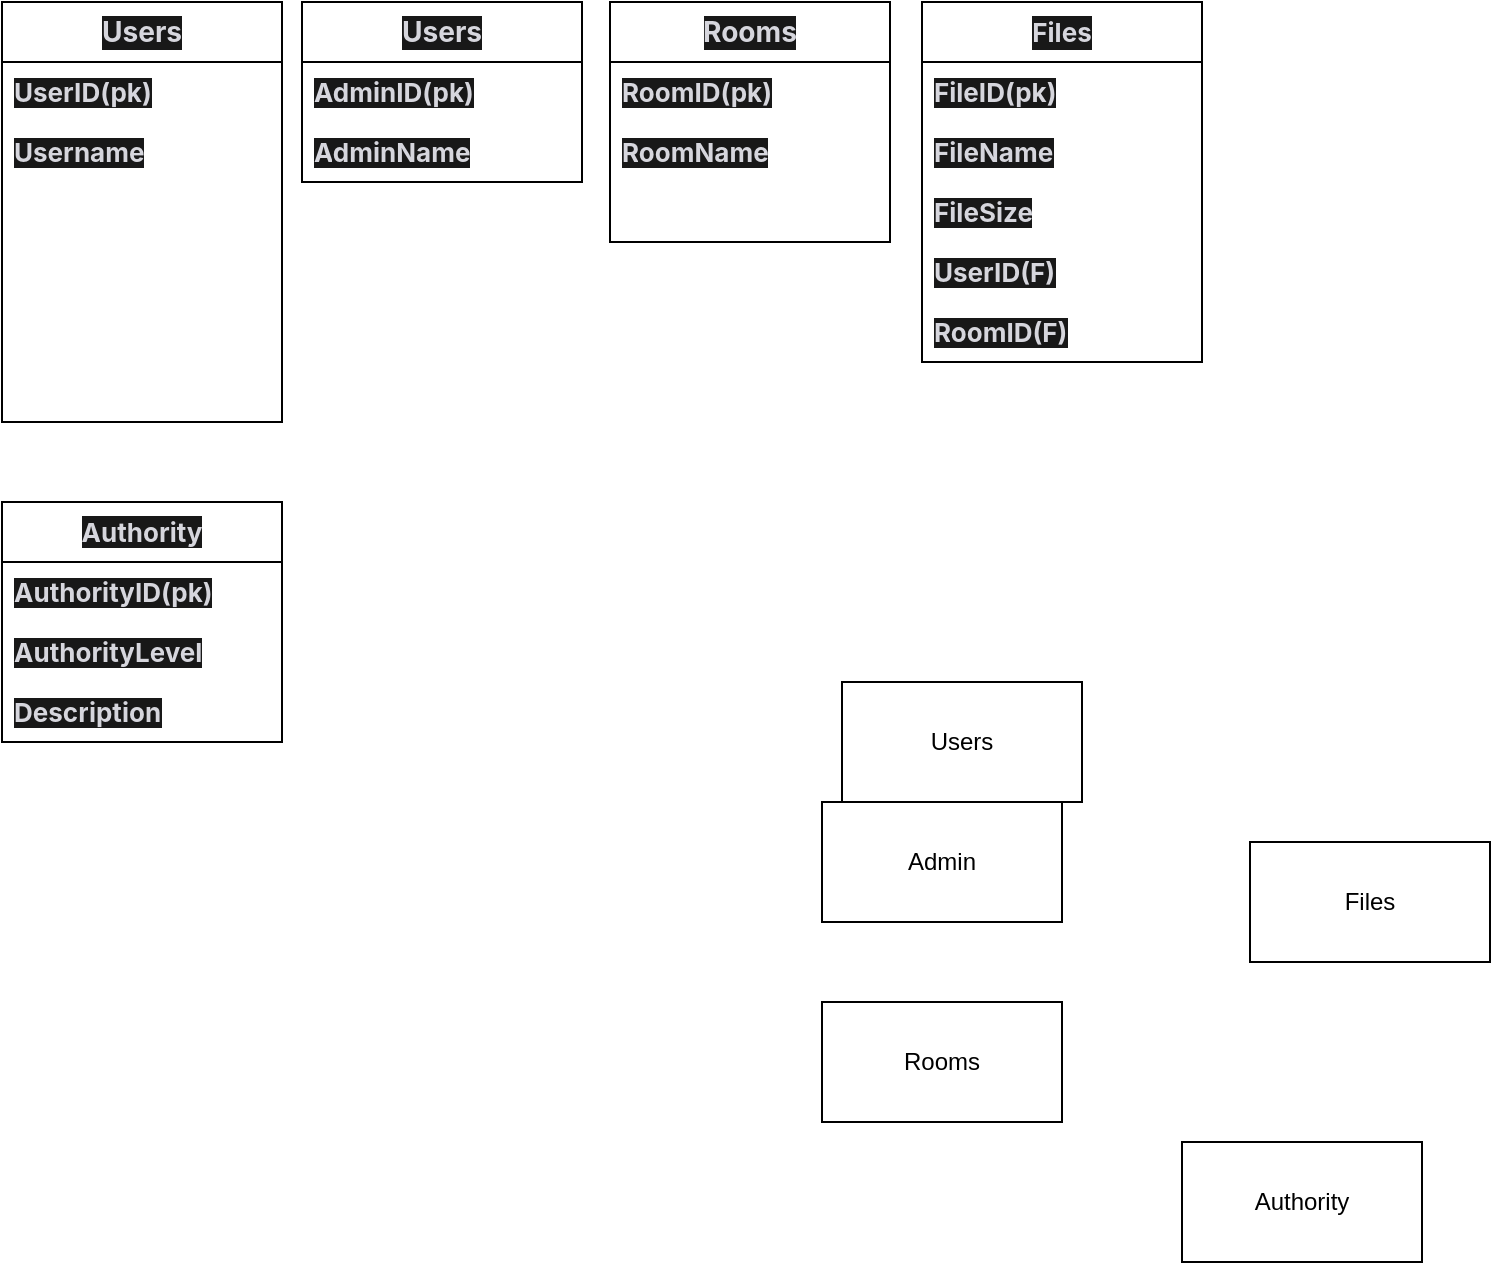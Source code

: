 <mxfile>
    <diagram id="1aKDpMHRwP3hoVTJVf11" name="ページ1">
        <mxGraphModel dx="1207" dy="614" grid="1" gridSize="10" guides="1" tooltips="1" connect="1" arrows="1" fold="1" page="1" pageScale="1" pageWidth="827" pageHeight="1169" math="0" shadow="0">
            <root>
                <mxCell id="0"/>
                <mxCell id="1" parent="0"/>
                <mxCell id="2" value="Admin" style="rounded=0;whiteSpace=wrap;html=1;" vertex="1" parent="1">
                    <mxGeometry x="450" y="470" width="120" height="60" as="geometry"/>
                </mxCell>
                <mxCell id="3" value="Users" style="rounded=0;whiteSpace=wrap;html=1;" vertex="1" parent="1">
                    <mxGeometry x="460" y="410" width="120" height="60" as="geometry"/>
                </mxCell>
                <mxCell id="4" value="Authority" style="rounded=0;whiteSpace=wrap;html=1;" vertex="1" parent="1">
                    <mxGeometry x="630" y="640" width="120" height="60" as="geometry"/>
                </mxCell>
                <mxCell id="5" value="Rooms" style="rounded=0;whiteSpace=wrap;html=1;" vertex="1" parent="1">
                    <mxGeometry x="450" y="570" width="120" height="60" as="geometry"/>
                </mxCell>
                <mxCell id="6" value="Files" style="rounded=0;whiteSpace=wrap;html=1;" vertex="1" parent="1">
                    <mxGeometry x="664" y="490" width="120" height="60" as="geometry"/>
                </mxCell>
                <mxCell id="10" value="&lt;h3 style=&quot;margin-top: 0px; margin-bottom: 0px; color: rgb(214, 214, 221); font-family: -apple-system, &amp;quot;system-ui&amp;quot;, &amp;quot;Hiragino Kaku Gothic Pro&amp;quot;, sans-serif; text-align: start; background-color: rgb(24, 24, 24);&quot;&gt;Users&lt;/h3&gt;" style="swimlane;fontStyle=0;childLayout=stackLayout;horizontal=1;startSize=30;horizontalStack=0;resizeParent=1;resizeParentMax=0;resizeLast=0;collapsible=1;marginBottom=0;whiteSpace=wrap;html=1;" vertex="1" parent="1">
                    <mxGeometry x="40" y="70" width="140" height="210" as="geometry"/>
                </mxCell>
                <mxCell id="11" value="&lt;span style=&quot;color: rgb(214, 214, 221); font-family: -apple-system, &amp;quot;system-ui&amp;quot;, &amp;quot;Hiragino Kaku Gothic Pro&amp;quot;, sans-serif; font-size: 13px; font-style: normal; font-variant-ligatures: normal; font-variant-caps: normal; font-weight: 700; letter-spacing: normal; orphans: 2; text-align: left; text-indent: 0px; text-transform: none; widows: 2; word-spacing: 0px; -webkit-text-stroke-width: 0px; background-color: rgb(24, 24, 24); text-decoration-thickness: initial; text-decoration-style: initial; text-decoration-color: initial;&quot;&gt;U&lt;/span&gt;&lt;span style=&quot;color: rgb(214, 214, 221); font-family: -apple-system, &amp;quot;system-ui&amp;quot;, &amp;quot;Hiragino Kaku Gothic Pro&amp;quot;, sans-serif; font-size: 13px; font-style: normal; font-variant-ligatures: normal; font-variant-caps: normal; font-weight: 700; letter-spacing: normal; orphans: 2; text-align: left; text-indent: 0px; text-transform: none; widows: 2; word-spacing: 0px; -webkit-text-stroke-width: 0px; background-color: rgb(24, 24, 24); text-decoration-thickness: initial; text-decoration-style: initial; text-decoration-color: initial;&quot;&gt;s&lt;/span&gt;&lt;span style=&quot;color: rgb(214, 214, 221); font-family: -apple-system, &amp;quot;system-ui&amp;quot;, &amp;quot;Hiragino Kaku Gothic Pro&amp;quot;, sans-serif; font-size: 13px; font-style: normal; font-variant-ligatures: normal; font-variant-caps: normal; font-weight: 700; letter-spacing: normal; orphans: 2; text-align: left; text-indent: 0px; text-transform: none; widows: 2; word-spacing: 0px; -webkit-text-stroke-width: 0px; background-color: rgb(24, 24, 24); text-decoration-thickness: initial; text-decoration-style: initial; text-decoration-color: initial;&quot;&gt;e&lt;/span&gt;&lt;span style=&quot;color: rgb(214, 214, 221); font-family: -apple-system, &amp;quot;system-ui&amp;quot;, &amp;quot;Hiragino Kaku Gothic Pro&amp;quot;, sans-serif; font-size: 13px; font-style: normal; font-variant-ligatures: normal; font-variant-caps: normal; font-weight: 700; letter-spacing: normal; orphans: 2; text-align: left; text-indent: 0px; text-transform: none; widows: 2; word-spacing: 0px; -webkit-text-stroke-width: 0px; background-color: rgb(24, 24, 24); text-decoration-thickness: initial; text-decoration-style: initial; text-decoration-color: initial;&quot;&gt;r&lt;/span&gt;&lt;span style=&quot;color: rgb(214, 214, 221); font-family: -apple-system, &amp;quot;system-ui&amp;quot;, &amp;quot;Hiragino Kaku Gothic Pro&amp;quot;, sans-serif; font-size: 13px; font-style: normal; font-variant-ligatures: normal; font-variant-caps: normal; font-weight: 700; letter-spacing: normal; orphans: 2; text-align: left; text-indent: 0px; text-transform: none; widows: 2; word-spacing: 0px; -webkit-text-stroke-width: 0px; background-color: rgb(24, 24, 24); text-decoration-thickness: initial; text-decoration-style: initial; text-decoration-color: initial;&quot;&gt;I&lt;/span&gt;&lt;span style=&quot;color: rgb(214, 214, 221); font-family: -apple-system, &amp;quot;system-ui&amp;quot;, &amp;quot;Hiragino Kaku Gothic Pro&amp;quot;, sans-serif; font-size: 13px; font-style: normal; font-variant-ligatures: normal; font-variant-caps: normal; font-weight: 700; letter-spacing: normal; orphans: 2; text-align: left; text-indent: 0px; text-transform: none; widows: 2; word-spacing: 0px; -webkit-text-stroke-width: 0px; background-color: rgb(24, 24, 24); text-decoration-thickness: initial; text-decoration-style: initial; text-decoration-color: initial;&quot;&gt;D(pk)&lt;/span&gt;" style="text;strokeColor=none;fillColor=none;align=left;verticalAlign=middle;spacingLeft=4;spacingRight=4;overflow=hidden;points=[[0,0.5],[1,0.5]];portConstraint=eastwest;rotatable=0;whiteSpace=wrap;html=1;" vertex="1" parent="10">
                    <mxGeometry y="30" width="140" height="30" as="geometry"/>
                </mxCell>
                <mxCell id="12" value="&lt;span style=&quot;color: rgb(214, 214, 221); font-family: -apple-system, &amp;quot;system-ui&amp;quot;, &amp;quot;Hiragino Kaku Gothic Pro&amp;quot;, sans-serif; font-size: 13px; font-weight: 700; background-color: rgb(24, 24, 24);&quot;&gt;U&lt;/span&gt;&lt;span style=&quot;color: rgb(214, 214, 221); font-family: -apple-system, &amp;quot;system-ui&amp;quot;, &amp;quot;Hiragino Kaku Gothic Pro&amp;quot;, sans-serif; font-size: 13px; font-weight: 700; background-color: rgb(24, 24, 24);&quot;&gt;s&lt;/span&gt;&lt;span style=&quot;color: rgb(214, 214, 221); font-family: -apple-system, &amp;quot;system-ui&amp;quot;, &amp;quot;Hiragino Kaku Gothic Pro&amp;quot;, sans-serif; font-size: 13px; font-weight: 700; background-color: rgb(24, 24, 24);&quot;&gt;e&lt;/span&gt;&lt;span style=&quot;color: rgb(214, 214, 221); font-family: -apple-system, &amp;quot;system-ui&amp;quot;, &amp;quot;Hiragino Kaku Gothic Pro&amp;quot;, sans-serif; font-size: 13px; font-weight: 700; background-color: rgb(24, 24, 24);&quot;&gt;r&lt;/span&gt;&lt;span style=&quot;color: rgb(214, 214, 221); font-family: -apple-system, &amp;quot;system-ui&amp;quot;, &amp;quot;Hiragino Kaku Gothic Pro&amp;quot;, sans-serif; font-size: 13px; font-weight: 700; background-color: rgb(24, 24, 24);&quot;&gt;n&lt;/span&gt;&lt;span style=&quot;color: rgb(214, 214, 221); font-family: -apple-system, &amp;quot;system-ui&amp;quot;, &amp;quot;Hiragino Kaku Gothic Pro&amp;quot;, sans-serif; font-size: 13px; font-weight: 700; background-color: rgb(24, 24, 24);&quot;&gt;a&lt;/span&gt;&lt;span style=&quot;color: rgb(214, 214, 221); font-family: -apple-system, &amp;quot;system-ui&amp;quot;, &amp;quot;Hiragino Kaku Gothic Pro&amp;quot;, sans-serif; font-size: 13px; font-weight: 700; background-color: rgb(24, 24, 24);&quot;&gt;m&lt;/span&gt;&lt;span style=&quot;color: rgb(214, 214, 221); font-family: -apple-system, &amp;quot;system-ui&amp;quot;, &amp;quot;Hiragino Kaku Gothic Pro&amp;quot;, sans-serif; font-size: 13px; font-weight: 700; background-color: rgb(24, 24, 24);&quot;&gt;e&lt;/span&gt;" style="text;strokeColor=none;fillColor=none;align=left;verticalAlign=middle;spacingLeft=4;spacingRight=4;overflow=hidden;points=[[0,0.5],[1,0.5]];portConstraint=eastwest;rotatable=0;whiteSpace=wrap;html=1;" vertex="1" parent="10">
                    <mxGeometry y="60" width="140" height="30" as="geometry"/>
                </mxCell>
                <mxCell id="18" value="&lt;p style=&quot;margin: 0px; font-variant-numeric: normal; font-variant-east-asian: normal; font-variant-alternates: normal; font-kerning: auto; font-optical-sizing: auto; font-feature-settings: normal; font-variation-settings: normal; font-stretch: normal; font-size: 13px; line-height: normal; font-family: &amp;quot;Helvetica Neue&amp;quot;;&quot; class=&quot;p1&quot;&gt;&lt;b style=&quot;&quot;&gt;&lt;font color=&quot;#ffffff&quot;&gt;Email&lt;/font&gt;&lt;/b&gt;&lt;/p&gt;" style="text;strokeColor=none;fillColor=none;align=left;verticalAlign=middle;spacingLeft=4;spacingRight=4;overflow=hidden;points=[[0,0.5],[1,0.5]];portConstraint=eastwest;rotatable=0;whiteSpace=wrap;html=1;" vertex="1" parent="10">
                    <mxGeometry y="90" width="140" height="30" as="geometry"/>
                </mxCell>
                <mxCell id="13" value="&lt;p style=&quot;margin: 0px; font-variant-numeric: normal; font-variant-east-asian: normal; font-variant-alternates: normal; font-kerning: auto; font-optical-sizing: auto; font-feature-settings: normal; font-variation-settings: normal; font-stretch: normal; font-size: 13px; line-height: normal; font-family: &amp;quot;Helvetica Neue&amp;quot;;&quot; class=&quot;p1&quot;&gt;&lt;b style=&quot;&quot;&gt;&lt;font color=&quot;#ffffff&quot;&gt;AdminID&lt;/font&gt;&lt;/b&gt;&lt;/p&gt;" style="text;strokeColor=none;fillColor=none;align=left;verticalAlign=middle;spacingLeft=4;spacingRight=4;overflow=hidden;points=[[0,0.5],[1,0.5]];portConstraint=eastwest;rotatable=0;whiteSpace=wrap;html=1;" vertex="1" parent="10">
                    <mxGeometry y="120" width="140" height="30" as="geometry"/>
                </mxCell>
                <mxCell id="34" value="&lt;p style=&quot;margin: 0px; font-variant-numeric: normal; font-variant-east-asian: normal; font-variant-alternates: normal; font-kerning: auto; font-optical-sizing: auto; font-feature-settings: normal; font-variation-settings: normal; font-stretch: normal; font-size: 13px; line-height: normal; font-family: &amp;quot;Helvetica Neue&amp;quot;;&quot; class=&quot;p1&quot;&gt;&lt;font color=&quot;#ffffff&quot;&gt;&lt;b&gt;RoomID&lt;/b&gt;&lt;/font&gt;&lt;/p&gt;" style="text;strokeColor=none;fillColor=none;align=left;verticalAlign=middle;spacingLeft=4;spacingRight=4;overflow=hidden;points=[[0,0.5],[1,0.5]];portConstraint=eastwest;rotatable=0;whiteSpace=wrap;html=1;" vertex="1" parent="10">
                    <mxGeometry y="150" width="140" height="30" as="geometry"/>
                </mxCell>
                <mxCell id="35" value="&lt;p style=&quot;margin: 0px; font-variant-numeric: normal; font-variant-east-asian: normal; font-variant-alternates: normal; font-kerning: auto; font-optical-sizing: auto; font-feature-settings: normal; font-variation-settings: normal; font-stretch: normal; font-size: 13px; line-height: normal; font-family: &amp;quot;Helvetica Neue&amp;quot;;&quot; class=&quot;p1&quot;&gt;&lt;b style=&quot;&quot;&gt;&lt;font color=&quot;#ffffff&quot;&gt;AdminID&lt;/font&gt;&lt;/b&gt;&lt;/p&gt;" style="text;strokeColor=none;fillColor=none;align=left;verticalAlign=middle;spacingLeft=4;spacingRight=4;overflow=hidden;points=[[0,0.5],[1,0.5]];portConstraint=eastwest;rotatable=0;whiteSpace=wrap;html=1;" vertex="1" parent="10">
                    <mxGeometry y="180" width="140" height="30" as="geometry"/>
                </mxCell>
                <mxCell id="14" value="&lt;span style=&quot;color: rgb(214, 214, 221); font-family: -apple-system, &amp;quot;system-ui&amp;quot;, &amp;quot;Hiragino Kaku Gothic Pro&amp;quot;, sans-serif; font-size: 13px; font-weight: 700; text-align: left; background-color: rgb(24, 24, 24);&quot;&gt;A&lt;/span&gt;&lt;span style=&quot;color: rgb(214, 214, 221); font-family: -apple-system, &amp;quot;system-ui&amp;quot;, &amp;quot;Hiragino Kaku Gothic Pro&amp;quot;, sans-serif; font-size: 13px; font-weight: 700; text-align: left; background-color: rgb(24, 24, 24);&quot;&gt;u&lt;/span&gt;&lt;span style=&quot;color: rgb(214, 214, 221); font-family: -apple-system, &amp;quot;system-ui&amp;quot;, &amp;quot;Hiragino Kaku Gothic Pro&amp;quot;, sans-serif; font-size: 13px; font-weight: 700; text-align: left; background-color: rgb(24, 24, 24);&quot;&gt;t&lt;/span&gt;&lt;span style=&quot;color: rgb(214, 214, 221); font-family: -apple-system, &amp;quot;system-ui&amp;quot;, &amp;quot;Hiragino Kaku Gothic Pro&amp;quot;, sans-serif; font-size: 13px; font-weight: 700; text-align: left; background-color: rgb(24, 24, 24);&quot;&gt;h&lt;/span&gt;&lt;span style=&quot;color: rgb(214, 214, 221); font-family: -apple-system, &amp;quot;system-ui&amp;quot;, &amp;quot;Hiragino Kaku Gothic Pro&amp;quot;, sans-serif; font-size: 13px; font-weight: 700; text-align: left; background-color: rgb(24, 24, 24);&quot;&gt;o&lt;/span&gt;&lt;span style=&quot;color: rgb(214, 214, 221); font-family: -apple-system, &amp;quot;system-ui&amp;quot;, &amp;quot;Hiragino Kaku Gothic Pro&amp;quot;, sans-serif; font-size: 13px; font-weight: 700; text-align: left; background-color: rgb(24, 24, 24);&quot;&gt;r&lt;/span&gt;&lt;span style=&quot;color: rgb(214, 214, 221); font-family: -apple-system, &amp;quot;system-ui&amp;quot;, &amp;quot;Hiragino Kaku Gothic Pro&amp;quot;, sans-serif; font-size: 13px; font-weight: 700; text-align: left; background-color: rgb(24, 24, 24);&quot;&gt;i&lt;/span&gt;&lt;span style=&quot;color: rgb(214, 214, 221); font-family: -apple-system, &amp;quot;system-ui&amp;quot;, &amp;quot;Hiragino Kaku Gothic Pro&amp;quot;, sans-serif; font-size: 13px; font-weight: 700; text-align: left; background-color: rgb(24, 24, 24);&quot;&gt;t&lt;/span&gt;&lt;span style=&quot;color: rgb(214, 214, 221); font-family: -apple-system, &amp;quot;system-ui&amp;quot;, &amp;quot;Hiragino Kaku Gothic Pro&amp;quot;, sans-serif; font-size: 13px; font-weight: 700; text-align: left; background-color: rgb(24, 24, 24);&quot;&gt;y&lt;/span&gt;" style="swimlane;fontStyle=0;childLayout=stackLayout;horizontal=1;startSize=30;horizontalStack=0;resizeParent=1;resizeParentMax=0;resizeLast=0;collapsible=1;marginBottom=0;whiteSpace=wrap;html=1;" vertex="1" parent="1">
                    <mxGeometry x="40" y="320" width="140" height="120" as="geometry"/>
                </mxCell>
                <mxCell id="16" value="&lt;span style=&quot;color: rgb(214, 214, 221); font-family: -apple-system, &amp;quot;system-ui&amp;quot;, &amp;quot;Hiragino Kaku Gothic Pro&amp;quot;, sans-serif; font-size: 13px; font-weight: 700; background-color: rgb(24, 24, 24);&quot;&gt;A&lt;/span&gt;&lt;span style=&quot;color: rgb(214, 214, 221); font-family: -apple-system, &amp;quot;system-ui&amp;quot;, &amp;quot;Hiragino Kaku Gothic Pro&amp;quot;, sans-serif; font-size: 13px; font-weight: 700; background-color: rgb(24, 24, 24);&quot;&gt;u&lt;/span&gt;&lt;span style=&quot;color: rgb(214, 214, 221); font-family: -apple-system, &amp;quot;system-ui&amp;quot;, &amp;quot;Hiragino Kaku Gothic Pro&amp;quot;, sans-serif; font-size: 13px; font-weight: 700; background-color: rgb(24, 24, 24);&quot;&gt;t&lt;/span&gt;&lt;span style=&quot;color: rgb(214, 214, 221); font-family: -apple-system, &amp;quot;system-ui&amp;quot;, &amp;quot;Hiragino Kaku Gothic Pro&amp;quot;, sans-serif; font-size: 13px; font-weight: 700; background-color: rgb(24, 24, 24);&quot;&gt;h&lt;/span&gt;&lt;span style=&quot;color: rgb(214, 214, 221); font-family: -apple-system, &amp;quot;system-ui&amp;quot;, &amp;quot;Hiragino Kaku Gothic Pro&amp;quot;, sans-serif; font-size: 13px; font-weight: 700; background-color: rgb(24, 24, 24);&quot;&gt;o&lt;/span&gt;&lt;span style=&quot;color: rgb(214, 214, 221); font-family: -apple-system, &amp;quot;system-ui&amp;quot;, &amp;quot;Hiragino Kaku Gothic Pro&amp;quot;, sans-serif; font-size: 13px; font-weight: 700; background-color: rgb(24, 24, 24);&quot;&gt;r&lt;/span&gt;&lt;span style=&quot;color: rgb(214, 214, 221); font-family: -apple-system, &amp;quot;system-ui&amp;quot;, &amp;quot;Hiragino Kaku Gothic Pro&amp;quot;, sans-serif; font-size: 13px; font-weight: 700; background-color: rgb(24, 24, 24);&quot;&gt;i&lt;/span&gt;&lt;span style=&quot;color: rgb(214, 214, 221); font-family: -apple-system, &amp;quot;system-ui&amp;quot;, &amp;quot;Hiragino Kaku Gothic Pro&amp;quot;, sans-serif; font-size: 13px; font-weight: 700; background-color: rgb(24, 24, 24);&quot;&gt;t&lt;/span&gt;&lt;span style=&quot;color: rgb(214, 214, 221); font-family: -apple-system, &amp;quot;system-ui&amp;quot;, &amp;quot;Hiragino Kaku Gothic Pro&amp;quot;, sans-serif; font-size: 13px; font-weight: 700; background-color: rgb(24, 24, 24);&quot;&gt;y&lt;/span&gt;&lt;span style=&quot;color: rgb(214, 214, 221); font-family: -apple-system, &amp;quot;system-ui&amp;quot;, &amp;quot;Hiragino Kaku Gothic Pro&amp;quot;, sans-serif; font-size: 13px; font-weight: 700; background-color: rgb(24, 24, 24);&quot;&gt;I&lt;/span&gt;&lt;span style=&quot;color: rgb(214, 214, 221); font-family: -apple-system, &amp;quot;system-ui&amp;quot;, &amp;quot;Hiragino Kaku Gothic Pro&amp;quot;, sans-serif; font-size: 13px; font-weight: 700; background-color: rgb(24, 24, 24);&quot;&gt;D&lt;/span&gt;&lt;span style=&quot;color: rgb(214, 214, 221); font-family: -apple-system, &amp;quot;system-ui&amp;quot;, &amp;quot;Hiragino Kaku Gothic Pro&amp;quot;, sans-serif; font-size: 13px; font-weight: 700; background-color: rgb(24, 24, 24);&quot;&gt;(pk)&lt;/span&gt;" style="text;strokeColor=none;fillColor=none;align=left;verticalAlign=middle;spacingLeft=4;spacingRight=4;overflow=hidden;points=[[0,0.5],[1,0.5]];portConstraint=eastwest;rotatable=0;whiteSpace=wrap;html=1;" vertex="1" parent="14">
                    <mxGeometry y="30" width="140" height="30" as="geometry"/>
                </mxCell>
                <mxCell id="15" value="&lt;span style=&quot;color: rgb(214, 214, 221); font-family: -apple-system, &amp;quot;system-ui&amp;quot;, &amp;quot;Hiragino Kaku Gothic Pro&amp;quot;, sans-serif; font-size: 13px; font-weight: 700; background-color: rgb(24, 24, 24);&quot;&gt;A&lt;/span&gt;&lt;span style=&quot;color: rgb(214, 214, 221); font-family: -apple-system, &amp;quot;system-ui&amp;quot;, &amp;quot;Hiragino Kaku Gothic Pro&amp;quot;, sans-serif; font-size: 13px; font-weight: 700; background-color: rgb(24, 24, 24);&quot;&gt;u&lt;/span&gt;&lt;span style=&quot;color: rgb(214, 214, 221); font-family: -apple-system, &amp;quot;system-ui&amp;quot;, &amp;quot;Hiragino Kaku Gothic Pro&amp;quot;, sans-serif; font-size: 13px; font-weight: 700; background-color: rgb(24, 24, 24);&quot;&gt;t&lt;/span&gt;&lt;span style=&quot;color: rgb(214, 214, 221); font-family: -apple-system, &amp;quot;system-ui&amp;quot;, &amp;quot;Hiragino Kaku Gothic Pro&amp;quot;, sans-serif; font-size: 13px; font-weight: 700; background-color: rgb(24, 24, 24);&quot;&gt;h&lt;/span&gt;&lt;span style=&quot;color: rgb(214, 214, 221); font-family: -apple-system, &amp;quot;system-ui&amp;quot;, &amp;quot;Hiragino Kaku Gothic Pro&amp;quot;, sans-serif; font-size: 13px; font-weight: 700; background-color: rgb(24, 24, 24);&quot;&gt;o&lt;/span&gt;&lt;span style=&quot;color: rgb(214, 214, 221); font-family: -apple-system, &amp;quot;system-ui&amp;quot;, &amp;quot;Hiragino Kaku Gothic Pro&amp;quot;, sans-serif; font-size: 13px; font-weight: 700; background-color: rgb(24, 24, 24);&quot;&gt;r&lt;/span&gt;&lt;span style=&quot;color: rgb(214, 214, 221); font-family: -apple-system, &amp;quot;system-ui&amp;quot;, &amp;quot;Hiragino Kaku Gothic Pro&amp;quot;, sans-serif; font-size: 13px; font-weight: 700; background-color: rgb(24, 24, 24);&quot;&gt;i&lt;/span&gt;&lt;span style=&quot;color: rgb(214, 214, 221); font-family: -apple-system, &amp;quot;system-ui&amp;quot;, &amp;quot;Hiragino Kaku Gothic Pro&amp;quot;, sans-serif; font-size: 13px; font-weight: 700; background-color: rgb(24, 24, 24);&quot;&gt;t&lt;/span&gt;&lt;span style=&quot;color: rgb(214, 214, 221); font-family: -apple-system, &amp;quot;system-ui&amp;quot;, &amp;quot;Hiragino Kaku Gothic Pro&amp;quot;, sans-serif; font-size: 13px; font-weight: 700; background-color: rgb(24, 24, 24);&quot;&gt;y&lt;/span&gt;&lt;span style=&quot;color: rgb(214, 214, 221); font-family: -apple-system, &amp;quot;system-ui&amp;quot;, &amp;quot;Hiragino Kaku Gothic Pro&amp;quot;, sans-serif; font-size: 13px; font-weight: 700; background-color: rgb(24, 24, 24);&quot;&gt;L&lt;/span&gt;&lt;span style=&quot;color: rgb(214, 214, 221); font-family: -apple-system, &amp;quot;system-ui&amp;quot;, &amp;quot;Hiragino Kaku Gothic Pro&amp;quot;, sans-serif; font-size: 13px; font-weight: 700; background-color: rgb(24, 24, 24);&quot;&gt;e&lt;/span&gt;&lt;span style=&quot;color: rgb(214, 214, 221); font-family: -apple-system, &amp;quot;system-ui&amp;quot;, &amp;quot;Hiragino Kaku Gothic Pro&amp;quot;, sans-serif; font-size: 13px; font-weight: 700; background-color: rgb(24, 24, 24);&quot;&gt;v&lt;/span&gt;&lt;span style=&quot;color: rgb(214, 214, 221); font-family: -apple-system, &amp;quot;system-ui&amp;quot;, &amp;quot;Hiragino Kaku Gothic Pro&amp;quot;, sans-serif; font-size: 13px; font-weight: 700; background-color: rgb(24, 24, 24);&quot;&gt;e&lt;/span&gt;&lt;span style=&quot;color: rgb(214, 214, 221); font-family: -apple-system, &amp;quot;system-ui&amp;quot;, &amp;quot;Hiragino Kaku Gothic Pro&amp;quot;, sans-serif; font-size: 13px; font-weight: 700; background-color: rgb(24, 24, 24);&quot;&gt;l&lt;/span&gt;" style="text;strokeColor=none;fillColor=none;align=left;verticalAlign=middle;spacingLeft=4;spacingRight=4;overflow=hidden;points=[[0,0.5],[1,0.5]];portConstraint=eastwest;rotatable=0;whiteSpace=wrap;html=1;" vertex="1" parent="14">
                    <mxGeometry y="60" width="140" height="30" as="geometry"/>
                </mxCell>
                <mxCell id="17" value="&lt;span style=&quot;color: rgb(214, 214, 221); font-family: -apple-system, &amp;quot;system-ui&amp;quot;, &amp;quot;Hiragino Kaku Gothic Pro&amp;quot;, sans-serif; font-size: 13px; font-weight: 700; background-color: rgb(24, 24, 24);&quot;&gt;D&lt;/span&gt;&lt;span style=&quot;color: rgb(214, 214, 221); font-family: -apple-system, &amp;quot;system-ui&amp;quot;, &amp;quot;Hiragino Kaku Gothic Pro&amp;quot;, sans-serif; font-size: 13px; font-weight: 700; background-color: rgb(24, 24, 24);&quot;&gt;e&lt;/span&gt;&lt;span style=&quot;color: rgb(214, 214, 221); font-family: -apple-system, &amp;quot;system-ui&amp;quot;, &amp;quot;Hiragino Kaku Gothic Pro&amp;quot;, sans-serif; font-size: 13px; font-weight: 700; background-color: rgb(24, 24, 24);&quot;&gt;s&lt;/span&gt;&lt;span style=&quot;color: rgb(214, 214, 221); font-family: -apple-system, &amp;quot;system-ui&amp;quot;, &amp;quot;Hiragino Kaku Gothic Pro&amp;quot;, sans-serif; font-size: 13px; font-weight: 700; background-color: rgb(24, 24, 24);&quot;&gt;c&lt;/span&gt;&lt;span style=&quot;color: rgb(214, 214, 221); font-family: -apple-system, &amp;quot;system-ui&amp;quot;, &amp;quot;Hiragino Kaku Gothic Pro&amp;quot;, sans-serif; font-size: 13px; font-weight: 700; background-color: rgb(24, 24, 24);&quot;&gt;r&lt;/span&gt;&lt;span style=&quot;color: rgb(214, 214, 221); font-family: -apple-system, &amp;quot;system-ui&amp;quot;, &amp;quot;Hiragino Kaku Gothic Pro&amp;quot;, sans-serif; font-size: 13px; font-weight: 700; background-color: rgb(24, 24, 24);&quot;&gt;i&lt;/span&gt;&lt;span style=&quot;color: rgb(214, 214, 221); font-family: -apple-system, &amp;quot;system-ui&amp;quot;, &amp;quot;Hiragino Kaku Gothic Pro&amp;quot;, sans-serif; font-size: 13px; font-weight: 700; background-color: rgb(24, 24, 24);&quot;&gt;p&lt;/span&gt;&lt;span style=&quot;color: rgb(214, 214, 221); font-family: -apple-system, &amp;quot;system-ui&amp;quot;, &amp;quot;Hiragino Kaku Gothic Pro&amp;quot;, sans-serif; font-size: 13px; font-weight: 700; background-color: rgb(24, 24, 24);&quot;&gt;t&lt;/span&gt;&lt;span style=&quot;color: rgb(214, 214, 221); font-family: -apple-system, &amp;quot;system-ui&amp;quot;, &amp;quot;Hiragino Kaku Gothic Pro&amp;quot;, sans-serif; font-size: 13px; font-weight: 700; background-color: rgb(24, 24, 24);&quot;&gt;i&lt;/span&gt;&lt;span style=&quot;color: rgb(214, 214, 221); font-family: -apple-system, &amp;quot;system-ui&amp;quot;, &amp;quot;Hiragino Kaku Gothic Pro&amp;quot;, sans-serif; font-size: 13px; font-weight: 700; background-color: rgb(24, 24, 24);&quot;&gt;o&lt;/span&gt;&lt;span style=&quot;color: rgb(214, 214, 221); font-family: -apple-system, &amp;quot;system-ui&amp;quot;, &amp;quot;Hiragino Kaku Gothic Pro&amp;quot;, sans-serif; font-size: 13px; font-weight: 700; background-color: rgb(24, 24, 24);&quot;&gt;n&lt;/span&gt;" style="text;strokeColor=none;fillColor=none;align=left;verticalAlign=middle;spacingLeft=4;spacingRight=4;overflow=hidden;points=[[0,0.5],[1,0.5]];portConstraint=eastwest;rotatable=0;whiteSpace=wrap;html=1;" vertex="1" parent="14">
                    <mxGeometry y="90" width="140" height="30" as="geometry"/>
                </mxCell>
                <mxCell id="29" value="&lt;h3 style=&quot;margin-top: 0px; margin-bottom: 0px; color: rgb(214, 214, 221); font-family: -apple-system, &amp;quot;system-ui&amp;quot;, &amp;quot;Hiragino Kaku Gothic Pro&amp;quot;, sans-serif; text-align: start; background-color: rgb(24, 24, 24);&quot;&gt;Users&lt;/h3&gt;" style="swimlane;fontStyle=0;childLayout=stackLayout;horizontal=1;startSize=30;horizontalStack=0;resizeParent=1;resizeParentMax=0;resizeLast=0;collapsible=1;marginBottom=0;whiteSpace=wrap;html=1;" vertex="1" parent="1">
                    <mxGeometry x="190" y="70" width="140" height="90" as="geometry"/>
                </mxCell>
                <mxCell id="30" value="&lt;span style=&quot;color: rgb(214, 214, 221); font-family: -apple-system, &amp;quot;system-ui&amp;quot;, &amp;quot;Hiragino Kaku Gothic Pro&amp;quot;, sans-serif; font-size: 13px; font-style: normal; font-variant-ligatures: normal; font-variant-caps: normal; font-weight: 700; letter-spacing: normal; orphans: 2; text-align: left; text-indent: 0px; text-transform: none; widows: 2; word-spacing: 0px; -webkit-text-stroke-width: 0px; background-color: rgb(24, 24, 24); text-decoration-thickness: initial; text-decoration-style: initial; text-decoration-color: initial;&quot;&gt;AdminID(pk)&lt;/span&gt;" style="text;strokeColor=none;fillColor=none;align=left;verticalAlign=middle;spacingLeft=4;spacingRight=4;overflow=hidden;points=[[0,0.5],[1,0.5]];portConstraint=eastwest;rotatable=0;whiteSpace=wrap;html=1;" vertex="1" parent="29">
                    <mxGeometry y="30" width="140" height="30" as="geometry"/>
                </mxCell>
                <mxCell id="31" value="&lt;span style=&quot;color: rgb(214, 214, 221); font-family: -apple-system, &amp;quot;system-ui&amp;quot;, &amp;quot;Hiragino Kaku Gothic Pro&amp;quot;, sans-serif; font-size: 13px; font-weight: 700; background-color: rgb(24, 24, 24);&quot;&gt;A&lt;/span&gt;&lt;span style=&quot;color: rgb(214, 214, 221); font-family: -apple-system, &amp;quot;system-ui&amp;quot;, &amp;quot;Hiragino Kaku Gothic Pro&amp;quot;, sans-serif; font-size: 13px; font-weight: 700; background-color: rgb(24, 24, 24);&quot;&gt;d&lt;/span&gt;&lt;span style=&quot;color: rgb(214, 214, 221); font-family: -apple-system, &amp;quot;system-ui&amp;quot;, &amp;quot;Hiragino Kaku Gothic Pro&amp;quot;, sans-serif; font-size: 13px; font-weight: 700; background-color: rgb(24, 24, 24);&quot;&gt;m&lt;/span&gt;&lt;span style=&quot;color: rgb(214, 214, 221); font-family: -apple-system, &amp;quot;system-ui&amp;quot;, &amp;quot;Hiragino Kaku Gothic Pro&amp;quot;, sans-serif; font-size: 13px; font-weight: 700; background-color: rgb(24, 24, 24);&quot;&gt;i&lt;/span&gt;&lt;span style=&quot;color: rgb(214, 214, 221); font-family: -apple-system, &amp;quot;system-ui&amp;quot;, &amp;quot;Hiragino Kaku Gothic Pro&amp;quot;, sans-serif; font-size: 13px; font-weight: 700; background-color: rgb(24, 24, 24);&quot;&gt;n&lt;/span&gt;&lt;span style=&quot;color: rgb(214, 214, 221); font-family: -apple-system, &amp;quot;system-ui&amp;quot;, &amp;quot;Hiragino Kaku Gothic Pro&amp;quot;, sans-serif; font-size: 13px; font-weight: 700; background-color: rgb(24, 24, 24);&quot;&gt;N&lt;/span&gt;&lt;span style=&quot;color: rgb(214, 214, 221); font-family: -apple-system, &amp;quot;system-ui&amp;quot;, &amp;quot;Hiragino Kaku Gothic Pro&amp;quot;, sans-serif; font-size: 13px; font-weight: 700; background-color: rgb(24, 24, 24);&quot;&gt;a&lt;/span&gt;&lt;span style=&quot;color: rgb(214, 214, 221); font-family: -apple-system, &amp;quot;system-ui&amp;quot;, &amp;quot;Hiragino Kaku Gothic Pro&amp;quot;, sans-serif; font-size: 13px; font-weight: 700; background-color: rgb(24, 24, 24);&quot;&gt;m&lt;/span&gt;&lt;span style=&quot;color: rgb(214, 214, 221); font-family: -apple-system, &amp;quot;system-ui&amp;quot;, &amp;quot;Hiragino Kaku Gothic Pro&amp;quot;, sans-serif; font-size: 13px; font-weight: 700; background-color: rgb(24, 24, 24);&quot;&gt;e&lt;/span&gt;" style="text;strokeColor=none;fillColor=none;align=left;verticalAlign=middle;spacingLeft=4;spacingRight=4;overflow=hidden;points=[[0,0.5],[1,0.5]];portConstraint=eastwest;rotatable=0;whiteSpace=wrap;html=1;" vertex="1" parent="29">
                    <mxGeometry y="60" width="140" height="30" as="geometry"/>
                </mxCell>
                <mxCell id="36" value="&lt;h3 style=&quot;margin-top: 0px; margin-bottom: 0px; color: rgb(214, 214, 221); font-family: -apple-system, &amp;quot;system-ui&amp;quot;, &amp;quot;Hiragino Kaku Gothic Pro&amp;quot;, sans-serif; text-align: start; background-color: rgb(24, 24, 24);&quot;&gt;Rooms&lt;/h3&gt;" style="swimlane;fontStyle=0;childLayout=stackLayout;horizontal=1;startSize=30;horizontalStack=0;resizeParent=1;resizeParentMax=0;resizeLast=0;collapsible=1;marginBottom=0;whiteSpace=wrap;html=1;" vertex="1" parent="1">
                    <mxGeometry x="344" y="70" width="140" height="120" as="geometry"/>
                </mxCell>
                <mxCell id="37" value="&lt;span style=&quot;color: rgb(214, 214, 221); font-family: -apple-system, &amp;quot;system-ui&amp;quot;, &amp;quot;Hiragino Kaku Gothic Pro&amp;quot;, sans-serif; font-size: 13px; font-style: normal; font-variant-ligatures: normal; font-variant-caps: normal; font-weight: 700; letter-spacing: normal; orphans: 2; text-align: left; text-indent: 0px; text-transform: none; widows: 2; word-spacing: 0px; -webkit-text-stroke-width: 0px; background-color: rgb(24, 24, 24); text-decoration-thickness: initial; text-decoration-style: initial; text-decoration-color: initial;&quot;&gt;RoomID(pk)&lt;/span&gt;" style="text;strokeColor=none;fillColor=none;align=left;verticalAlign=middle;spacingLeft=4;spacingRight=4;overflow=hidden;points=[[0,0.5],[1,0.5]];portConstraint=eastwest;rotatable=0;whiteSpace=wrap;html=1;" vertex="1" parent="36">
                    <mxGeometry y="30" width="140" height="30" as="geometry"/>
                </mxCell>
                <mxCell id="38" value="&lt;span style=&quot;color: rgb(214, 214, 221); font-family: -apple-system, &amp;quot;system-ui&amp;quot;, &amp;quot;Hiragino Kaku Gothic Pro&amp;quot;, sans-serif; font-size: 13px; font-weight: 700; background-color: rgb(24, 24, 24);&quot;&gt;R&lt;/span&gt;&lt;span style=&quot;color: rgb(214, 214, 221); font-family: -apple-system, &amp;quot;system-ui&amp;quot;, &amp;quot;Hiragino Kaku Gothic Pro&amp;quot;, sans-serif; font-size: 13px; font-weight: 700; background-color: rgb(24, 24, 24);&quot;&gt;o&lt;/span&gt;&lt;span style=&quot;color: rgb(214, 214, 221); font-family: -apple-system, &amp;quot;system-ui&amp;quot;, &amp;quot;Hiragino Kaku Gothic Pro&amp;quot;, sans-serif; font-size: 13px; font-weight: 700; background-color: rgb(24, 24, 24);&quot;&gt;o&lt;/span&gt;&lt;span style=&quot;color: rgb(214, 214, 221); font-family: -apple-system, &amp;quot;system-ui&amp;quot;, &amp;quot;Hiragino Kaku Gothic Pro&amp;quot;, sans-serif; font-size: 13px; font-weight: 700; background-color: rgb(24, 24, 24);&quot;&gt;m&lt;/span&gt;&lt;span style=&quot;color: rgb(214, 214, 221); font-family: -apple-system, &amp;quot;system-ui&amp;quot;, &amp;quot;Hiragino Kaku Gothic Pro&amp;quot;, sans-serif; font-size: 13px; font-weight: 700; background-color: rgb(24, 24, 24);&quot;&gt;N&lt;/span&gt;&lt;span style=&quot;color: rgb(214, 214, 221); font-family: -apple-system, &amp;quot;system-ui&amp;quot;, &amp;quot;Hiragino Kaku Gothic Pro&amp;quot;, sans-serif; font-size: 13px; font-weight: 700; background-color: rgb(24, 24, 24);&quot;&gt;a&lt;/span&gt;&lt;span style=&quot;color: rgb(214, 214, 221); font-family: -apple-system, &amp;quot;system-ui&amp;quot;, &amp;quot;Hiragino Kaku Gothic Pro&amp;quot;, sans-serif; font-size: 13px; font-weight: 700; background-color: rgb(24, 24, 24);&quot;&gt;m&lt;/span&gt;&lt;span style=&quot;color: rgb(214, 214, 221); font-family: -apple-system, &amp;quot;system-ui&amp;quot;, &amp;quot;Hiragino Kaku Gothic Pro&amp;quot;, sans-serif; font-size: 13px; font-weight: 700; background-color: rgb(24, 24, 24);&quot;&gt;e&lt;/span&gt;" style="text;strokeColor=none;fillColor=none;align=left;verticalAlign=middle;spacingLeft=4;spacingRight=4;overflow=hidden;points=[[0,0.5],[1,0.5]];portConstraint=eastwest;rotatable=0;whiteSpace=wrap;html=1;" vertex="1" parent="36">
                    <mxGeometry y="60" width="140" height="30" as="geometry"/>
                </mxCell>
                <mxCell id="39" value="&lt;span style=&quot;font-family: monospace; font-size: 0px;&quot;&gt;&lt;font color=&quot;#ffffff&quot;&gt;%3CmxGraphModel%3E%3Croot%3E%3CmxCell%20id%3D%220%22%2F%3E%3CmxCell%20id%3D%221%22%20parent%3D%220%22%2F%3E%3CmxCell%20id%3D%222%22%20value%3D%22%26lt%3Bspan%20style%3D%26quot%3Bcolor%3A%20rgb(214%2C%20214%2C%20221)%3B%20font-family%3A%20-apple-system%2C%20%26amp%3Bquot%3Bsystem-ui%26amp%3Bquot%3B%2C%20%26amp%3Bquot%3BHiragino%20Kaku%20Gothic%20Pro%26amp%3Bquot%3B%2C%20sans-serif%3B%20font-size%3A%2013px%3B%20font-weight%3A%20700%3B%20background-color%3A%20rgb(24%2C%2024%2C%2024)%3B%26quot%3B%26gt%3BR%26lt%3B%2Fspan%26gt%3B%26lt%3Bspan%20style%3D%26quot%3Bcolor%3A%20rgb(214%2C%20214%2C%20221)%3B%20font-family%3A%20-apple-system%2C%20%26amp%3Bquot%3Bsystem-ui%26amp%3Bquot%3B%2C%20%26amp%3Bquot%3BHiragino%20Kaku%20Gothic%20Pro%26amp%3Bquot%3B%2C%20sans-serif%3B%20font-size%3A%2013px%3B%20font-weight%3A%20700%3B%20background-color%3A%20rgb(24%2C%2024%2C%2024)%3B%26quot%3B%26gt%3Bo%26lt%3B%2Fspan%26gt%3B%26lt%3Bspan%20style%3D%26quot%3Bcolor%3A%20rgb(214%2C%20214%2C%20221)%3B%20font-family%3A%20-apple-system%2C%20%26amp%3Bquot%3Bsystem-ui%26amp%3Bquot%3B%2C%20%26amp%3Bquot%3BHiragino%20Kaku%20Gothic%20Pro%26amp%3Bquot%3B%2C%20sans-serif%3B%20font-size%3A%2013px%3B%20font-weight%3A%20700%3B%20background-color%3A%20rgb(24%2C%2024%2C%2024)%3B%26quot%3B%26gt%3Bo%26lt%3B%2Fspan%26gt%3B%26lt%3Bspan%20style%3D%26quot%3Bcolor%3A%20rgb(214%2C%20214%2C%20221)%3B%20font-family%3A%20-apple-system%2C%20%26amp%3Bquot%3Bsystem-ui%26amp%3Bquot%3B%2C%20%26amp%3Bquot%3BHiragino%20Kaku%20Gothic%20Pro%26amp%3Bquot%3B%2C%20sans-serif%3B%20font-size%3A%2013px%3B%20font-weight%3A%20700%3B%20background-color%3A%20rgb(24%2C%2024%2C%2024)%3B%26quot%3B%26gt%3Bm%26lt%3B%2Fspan%26gt%3B%26lt%3Bspan%20style%3D%26quot%3Bcolor%3A%20rgb(214%2C%20214%2C%20221)%3B%20font-family%3A%20-apple-system%2C%20%26amp%3Bquot%3Bsystem-ui%26amp%3Bquot%3B%2C%20%26amp%3Bquot%3BHiragino%20Kaku%20Gothic%20Pro%26amp%3Bquot%3B%2C%20sans-serif%3B%20font-size%3A%2013px%3B%20font-weight%3A%20700%3B%20background-color%3A%20rgb(24%2C%2024%2C%2024)%3B%26quot%3B%26gt%3BN%26lt%3B%2Fspan%26gt%3B%26lt%3Bspan%20style%3D%26quot%3Bcolor%3A%20rgb(214%2C%20214%2C%20221)%3B%20font-family%3A%20-apple-system%2C%20%26amp%3Bquot%3Bsystem-ui%26amp%3Bquot%3B%2C%20%26amp%3Bquot%3BHiragino%20Kaku%20Gothic%20Pro%26amp%3Bquot%3B%2C%20sans-serif%3B%20font-size%3A%2013px%3B%20font-weight%3A%20700%3B%20background-color%3A%20rgb(24%2C%2024%2C%2024)%3B%26quot%3B%26gt%3Ba%26lt%3B%2Fspan%26gt%3B%26lt%3Bspan%20style%3D%26quot%3Bcolor%3A%20rgb(214%2C%20214%2C%20221)%3B%20font-family%3A%20-apple-system%2C%20%26amp%3Bquot%3Bsystem-ui%26amp%3Bquot%3B%2C%20%26amp%3Bquot%3BHiragino%20Kaku%20Gothic%20Pro%26amp%3Bquot%3B%2C%20sans-serif%3B%20font-size%3A%2013px%3B%20font-weight%3A%20700%3B%20background-color%3A%20rgb(24%2C%2024%2C%2024)%3B%26quot%3B%26gt%3Bm%26lt%3B%2Fspan%26gt%3B%26lt%3Bspan%20style%3D%26quot%3Bcolor%3A%20rgb(214%2C%20214%2C%20221)%3B%20font-family%3A%20-apple-system%2C%20%26amp%3Bquot%3Bsystem-ui%26amp%3Bquot%3B%2C%20%26amp%3Bquot%3BHiragino%20Kaku%20Gothic%20Pro%26amp%3Bquot%3B%2C%20sans-serif%3B%20font-size%3A%2013px%3B%20font-weight%3A%20700%3B%20background-color%3A%20rgb(24%2C%2024%2C%2024)%3B%26quot%3B%26gt%3Be%26lt%3B%2Fspan%26gt%3B%22%20style%3D%22text%3BstrokeColor%3Dnone%3BfillColor%3Dnone%3Balign%3Dleft%3BverticalAlign%3Dmiddle%3BspacingLeft%3D4%3BspacingRight%3D4%3Boverflow%3Dhidden%3Bpoints%3D%5B%5B0%2C0.5%5D%2C%5B1%2C0.5%5D%5D%3BportConstraint%3Deastwest%3Brotatable%3D0%3BwhiteSpace%3Dwrap%3Bhtml%3D1%3B%22%20vertex%3D%221%22%20parent%3D%221%22%3E%3CmxGeometry%20x%3D%22344%22%20y%3D%22130%22%20width%3D%22140%22%20height%3D%2230%22%20as%3D%22geometry%22%2F%3E%3C%2FmxCell%3E%3C%2Froot%3E%3C%2FmxGraphModel%3E&lt;/font&gt;&lt;/span&gt;" style="text;strokeColor=none;fillColor=none;align=left;verticalAlign=middle;spacingLeft=4;spacingRight=4;overflow=hidden;points=[[0,0.5],[1,0.5]];portConstraint=eastwest;rotatable=0;whiteSpace=wrap;html=1;" vertex="1" parent="36">
                    <mxGeometry y="90" width="140" height="30" as="geometry"/>
                </mxCell>
                <mxCell id="40" value="&lt;h3 style=&quot;margin-top: 0px; margin-bottom: 0px; color: rgb(214, 214, 221); font-family: -apple-system, &amp;quot;system-ui&amp;quot;, &amp;quot;Hiragino Kaku Gothic Pro&amp;quot;, sans-serif; text-align: start; background-color: rgb(24, 24, 24);&quot;&gt;&lt;span style=&quot;font-size: 13px;&quot;&gt;F&lt;/span&gt;&lt;span style=&quot;font-size: 13px;&quot;&gt;i&lt;/span&gt;&lt;span style=&quot;font-size: 13px;&quot;&gt;l&lt;/span&gt;&lt;span style=&quot;font-size: 13px;&quot;&gt;es&lt;/span&gt;&lt;br&gt;&lt;/h3&gt;" style="swimlane;fontStyle=0;childLayout=stackLayout;horizontal=1;startSize=30;horizontalStack=0;resizeParent=1;resizeParentMax=0;resizeLast=0;collapsible=1;marginBottom=0;whiteSpace=wrap;html=1;" vertex="1" parent="1">
                    <mxGeometry x="500" y="70" width="140" height="180" as="geometry"/>
                </mxCell>
                <mxCell id="41" value="&lt;span style=&quot;color: rgb(214, 214, 221); font-family: -apple-system, &amp;quot;system-ui&amp;quot;, &amp;quot;Hiragino Kaku Gothic Pro&amp;quot;, sans-serif; font-size: 13px; font-style: normal; font-variant-ligatures: normal; font-variant-caps: normal; font-weight: 700; letter-spacing: normal; orphans: 2; text-align: left; text-indent: 0px; text-transform: none; widows: 2; word-spacing: 0px; -webkit-text-stroke-width: 0px; background-color: rgb(24, 24, 24); text-decoration-thickness: initial; text-decoration-style: initial; text-decoration-color: initial;&quot;&gt;FileID(pk)&lt;/span&gt;" style="text;strokeColor=none;fillColor=none;align=left;verticalAlign=middle;spacingLeft=4;spacingRight=4;overflow=hidden;points=[[0,0.5],[1,0.5]];portConstraint=eastwest;rotatable=0;whiteSpace=wrap;html=1;" vertex="1" parent="40">
                    <mxGeometry y="30" width="140" height="30" as="geometry"/>
                </mxCell>
                <mxCell id="42" value="&lt;span style=&quot;color: rgb(214, 214, 221); font-family: -apple-system, &amp;quot;system-ui&amp;quot;, &amp;quot;Hiragino Kaku Gothic Pro&amp;quot;, sans-serif; font-size: 13px; font-weight: 700; background-color: rgb(24, 24, 24);&quot;&gt;F&lt;/span&gt;&lt;span style=&quot;color: rgb(214, 214, 221); font-family: -apple-system, &amp;quot;system-ui&amp;quot;, &amp;quot;Hiragino Kaku Gothic Pro&amp;quot;, sans-serif; font-size: 13px; font-weight: 700; background-color: rgb(24, 24, 24);&quot;&gt;i&lt;/span&gt;&lt;span style=&quot;color: rgb(214, 214, 221); font-family: -apple-system, &amp;quot;system-ui&amp;quot;, &amp;quot;Hiragino Kaku Gothic Pro&amp;quot;, sans-serif; font-size: 13px; font-weight: 700; background-color: rgb(24, 24, 24);&quot;&gt;l&lt;/span&gt;&lt;span style=&quot;color: rgb(214, 214, 221); font-family: -apple-system, &amp;quot;system-ui&amp;quot;, &amp;quot;Hiragino Kaku Gothic Pro&amp;quot;, sans-serif; font-size: 13px; font-weight: 700; background-color: rgb(24, 24, 24);&quot;&gt;e&lt;/span&gt;&lt;span style=&quot;color: rgb(214, 214, 221); font-family: -apple-system, &amp;quot;system-ui&amp;quot;, &amp;quot;Hiragino Kaku Gothic Pro&amp;quot;, sans-serif; font-size: 13px; font-weight: 700; background-color: rgb(24, 24, 24);&quot;&gt;N&lt;/span&gt;&lt;span style=&quot;color: rgb(214, 214, 221); font-family: -apple-system, &amp;quot;system-ui&amp;quot;, &amp;quot;Hiragino Kaku Gothic Pro&amp;quot;, sans-serif; font-size: 13px; font-weight: 700; background-color: rgb(24, 24, 24);&quot;&gt;a&lt;/span&gt;&lt;span style=&quot;color: rgb(214, 214, 221); font-family: -apple-system, &amp;quot;system-ui&amp;quot;, &amp;quot;Hiragino Kaku Gothic Pro&amp;quot;, sans-serif; font-size: 13px; font-weight: 700; background-color: rgb(24, 24, 24);&quot;&gt;m&lt;/span&gt;&lt;span style=&quot;color: rgb(214, 214, 221); font-family: -apple-system, &amp;quot;system-ui&amp;quot;, &amp;quot;Hiragino Kaku Gothic Pro&amp;quot;, sans-serif; font-size: 13px; font-weight: 700; background-color: rgb(24, 24, 24);&quot;&gt;e&lt;/span&gt;" style="text;strokeColor=none;fillColor=none;align=left;verticalAlign=middle;spacingLeft=4;spacingRight=4;overflow=hidden;points=[[0,0.5],[1,0.5]];portConstraint=eastwest;rotatable=0;whiteSpace=wrap;html=1;" vertex="1" parent="40">
                    <mxGeometry y="60" width="140" height="30" as="geometry"/>
                </mxCell>
                <mxCell id="43" value="&lt;meta charset=&quot;utf-8&quot;&gt;&lt;span style=&quot;color: rgb(214, 214, 221); font-family: -apple-system, &amp;quot;system-ui&amp;quot;, &amp;quot;Hiragino Kaku Gothic Pro&amp;quot;, sans-serif; font-size: 13px; font-style: normal; font-variant-ligatures: normal; font-variant-caps: normal; font-weight: 700; letter-spacing: normal; orphans: 2; text-align: left; text-indent: 0px; text-transform: none; widows: 2; word-spacing: 0px; -webkit-text-stroke-width: 0px; background-color: rgb(24, 24, 24); text-decoration-thickness: initial; text-decoration-style: initial; text-decoration-color: initial;&quot;&gt;F&lt;/span&gt;&lt;span style=&quot;color: rgb(214, 214, 221); font-family: -apple-system, &amp;quot;system-ui&amp;quot;, &amp;quot;Hiragino Kaku Gothic Pro&amp;quot;, sans-serif; font-size: 13px; font-style: normal; font-variant-ligatures: normal; font-variant-caps: normal; font-weight: 700; letter-spacing: normal; orphans: 2; text-align: left; text-indent: 0px; text-transform: none; widows: 2; word-spacing: 0px; -webkit-text-stroke-width: 0px; background-color: rgb(24, 24, 24); text-decoration-thickness: initial; text-decoration-style: initial; text-decoration-color: initial;&quot;&gt;i&lt;/span&gt;&lt;span style=&quot;color: rgb(214, 214, 221); font-family: -apple-system, &amp;quot;system-ui&amp;quot;, &amp;quot;Hiragino Kaku Gothic Pro&amp;quot;, sans-serif; font-size: 13px; font-style: normal; font-variant-ligatures: normal; font-variant-caps: normal; font-weight: 700; letter-spacing: normal; orphans: 2; text-align: left; text-indent: 0px; text-transform: none; widows: 2; word-spacing: 0px; -webkit-text-stroke-width: 0px; background-color: rgb(24, 24, 24); text-decoration-thickness: initial; text-decoration-style: initial; text-decoration-color: initial;&quot;&gt;l&lt;/span&gt;&lt;span style=&quot;color: rgb(214, 214, 221); font-family: -apple-system, &amp;quot;system-ui&amp;quot;, &amp;quot;Hiragino Kaku Gothic Pro&amp;quot;, sans-serif; font-size: 13px; font-style: normal; font-variant-ligatures: normal; font-variant-caps: normal; font-weight: 700; letter-spacing: normal; orphans: 2; text-align: left; text-indent: 0px; text-transform: none; widows: 2; word-spacing: 0px; -webkit-text-stroke-width: 0px; background-color: rgb(24, 24, 24); text-decoration-thickness: initial; text-decoration-style: initial; text-decoration-color: initial;&quot;&gt;e&lt;/span&gt;&lt;span style=&quot;color: rgb(214, 214, 221); font-family: -apple-system, &amp;quot;system-ui&amp;quot;, &amp;quot;Hiragino Kaku Gothic Pro&amp;quot;, sans-serif; font-size: 13px; font-style: normal; font-variant-ligatures: normal; font-variant-caps: normal; font-weight: 700; letter-spacing: normal; orphans: 2; text-align: left; text-indent: 0px; text-transform: none; widows: 2; word-spacing: 0px; -webkit-text-stroke-width: 0px; background-color: rgb(24, 24, 24); text-decoration-thickness: initial; text-decoration-style: initial; text-decoration-color: initial;&quot;&gt;S&lt;/span&gt;&lt;span style=&quot;color: rgb(214, 214, 221); font-family: -apple-system, &amp;quot;system-ui&amp;quot;, &amp;quot;Hiragino Kaku Gothic Pro&amp;quot;, sans-serif; font-size: 13px; font-style: normal; font-variant-ligatures: normal; font-variant-caps: normal; font-weight: 700; letter-spacing: normal; orphans: 2; text-align: left; text-indent: 0px; text-transform: none; widows: 2; word-spacing: 0px; -webkit-text-stroke-width: 0px; background-color: rgb(24, 24, 24); text-decoration-thickness: initial; text-decoration-style: initial; text-decoration-color: initial;&quot;&gt;i&lt;/span&gt;&lt;span style=&quot;color: rgb(214, 214, 221); font-family: -apple-system, &amp;quot;system-ui&amp;quot;, &amp;quot;Hiragino Kaku Gothic Pro&amp;quot;, sans-serif; font-size: 13px; font-style: normal; font-variant-ligatures: normal; font-variant-caps: normal; font-weight: 700; letter-spacing: normal; orphans: 2; text-align: left; text-indent: 0px; text-transform: none; widows: 2; word-spacing: 0px; -webkit-text-stroke-width: 0px; background-color: rgb(24, 24, 24); text-decoration-thickness: initial; text-decoration-style: initial; text-decoration-color: initial;&quot;&gt;z&lt;/span&gt;&lt;span style=&quot;color: rgb(214, 214, 221); font-family: -apple-system, &amp;quot;system-ui&amp;quot;, &amp;quot;Hiragino Kaku Gothic Pro&amp;quot;, sans-serif; font-size: 13px; font-style: normal; font-variant-ligatures: normal; font-variant-caps: normal; font-weight: 700; letter-spacing: normal; orphans: 2; text-align: left; text-indent: 0px; text-transform: none; widows: 2; word-spacing: 0px; -webkit-text-stroke-width: 0px; background-color: rgb(24, 24, 24); text-decoration-thickness: initial; text-decoration-style: initial; text-decoration-color: initial;&quot;&gt;e&lt;/span&gt;" style="text;strokeColor=none;fillColor=none;align=left;verticalAlign=middle;spacingLeft=4;spacingRight=4;overflow=hidden;points=[[0,0.5],[1,0.5]];portConstraint=eastwest;rotatable=0;whiteSpace=wrap;html=1;" vertex="1" parent="40">
                    <mxGeometry y="90" width="140" height="30" as="geometry"/>
                </mxCell>
                <mxCell id="45" value="&lt;span style=&quot;color: rgb(214, 214, 221); font-family: -apple-system, &amp;quot;system-ui&amp;quot;, &amp;quot;Hiragino Kaku Gothic Pro&amp;quot;, sans-serif; font-size: 13px; font-weight: 700; background-color: rgb(24, 24, 24);&quot;&gt;U&lt;/span&gt;&lt;span style=&quot;color: rgb(214, 214, 221); font-family: -apple-system, &amp;quot;system-ui&amp;quot;, &amp;quot;Hiragino Kaku Gothic Pro&amp;quot;, sans-serif; font-size: 13px; font-weight: 700; background-color: rgb(24, 24, 24);&quot;&gt;s&lt;/span&gt;&lt;span style=&quot;color: rgb(214, 214, 221); font-family: -apple-system, &amp;quot;system-ui&amp;quot;, &amp;quot;Hiragino Kaku Gothic Pro&amp;quot;, sans-serif; font-size: 13px; font-weight: 700; background-color: rgb(24, 24, 24);&quot;&gt;e&lt;/span&gt;&lt;span style=&quot;color: rgb(214, 214, 221); font-family: -apple-system, &amp;quot;system-ui&amp;quot;, &amp;quot;Hiragino Kaku Gothic Pro&amp;quot;, sans-serif; font-size: 13px; font-weight: 700; background-color: rgb(24, 24, 24);&quot;&gt;r&lt;/span&gt;&lt;span style=&quot;color: rgb(214, 214, 221); font-family: -apple-system, &amp;quot;system-ui&amp;quot;, &amp;quot;Hiragino Kaku Gothic Pro&amp;quot;, sans-serif; font-size: 13px; font-weight: 700; background-color: rgb(24, 24, 24);&quot;&gt;I&lt;/span&gt;&lt;span style=&quot;color: rgb(214, 214, 221); font-family: -apple-system, &amp;quot;system-ui&amp;quot;, &amp;quot;Hiragino Kaku Gothic Pro&amp;quot;, sans-serif; font-size: 13px; font-weight: 700; background-color: rgb(24, 24, 24);&quot;&gt;D(F)&lt;/span&gt;" style="text;strokeColor=none;fillColor=none;align=left;verticalAlign=middle;spacingLeft=4;spacingRight=4;overflow=hidden;points=[[0,0.5],[1,0.5]];portConstraint=eastwest;rotatable=0;whiteSpace=wrap;html=1;" vertex="1" parent="40">
                    <mxGeometry y="120" width="140" height="30" as="geometry"/>
                </mxCell>
                <mxCell id="44" value="&lt;span style=&quot;color: rgb(214, 214, 221); font-family: -apple-system, &amp;quot;system-ui&amp;quot;, &amp;quot;Hiragino Kaku Gothic Pro&amp;quot;, sans-serif; font-size: 13px; font-weight: 700; background-color: rgb(24, 24, 24);&quot;&gt;R&lt;/span&gt;&lt;span style=&quot;color: rgb(214, 214, 221); font-family: -apple-system, &amp;quot;system-ui&amp;quot;, &amp;quot;Hiragino Kaku Gothic Pro&amp;quot;, sans-serif; font-size: 13px; font-weight: 700; background-color: rgb(24, 24, 24);&quot;&gt;o&lt;/span&gt;&lt;span style=&quot;color: rgb(214, 214, 221); font-family: -apple-system, &amp;quot;system-ui&amp;quot;, &amp;quot;Hiragino Kaku Gothic Pro&amp;quot;, sans-serif; font-size: 13px; font-weight: 700; background-color: rgb(24, 24, 24);&quot;&gt;o&lt;/span&gt;&lt;span style=&quot;color: rgb(214, 214, 221); font-family: -apple-system, &amp;quot;system-ui&amp;quot;, &amp;quot;Hiragino Kaku Gothic Pro&amp;quot;, sans-serif; font-size: 13px; font-weight: 700; background-color: rgb(24, 24, 24);&quot;&gt;m&lt;/span&gt;&lt;span style=&quot;color: rgb(214, 214, 221); font-family: -apple-system, &amp;quot;system-ui&amp;quot;, &amp;quot;Hiragino Kaku Gothic Pro&amp;quot;, sans-serif; font-size: 13px; font-weight: 700; background-color: rgb(24, 24, 24);&quot;&gt;I&lt;/span&gt;&lt;span style=&quot;color: rgb(214, 214, 221); font-family: -apple-system, &amp;quot;system-ui&amp;quot;, &amp;quot;Hiragino Kaku Gothic Pro&amp;quot;, sans-serif; font-size: 13px; font-weight: 700; background-color: rgb(24, 24, 24);&quot;&gt;D(F)&lt;/span&gt;" style="text;strokeColor=none;fillColor=none;align=left;verticalAlign=middle;spacingLeft=4;spacingRight=4;overflow=hidden;points=[[0,0.5],[1,0.5]];portConstraint=eastwest;rotatable=0;whiteSpace=wrap;html=1;" vertex="1" parent="40">
                    <mxGeometry y="150" width="140" height="30" as="geometry"/>
                </mxCell>
            </root>
        </mxGraphModel>
    </diagram>
</mxfile>